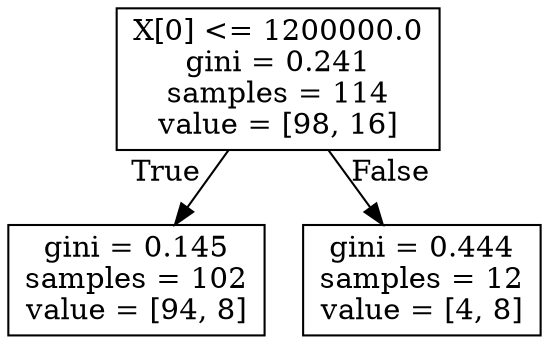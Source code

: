 digraph Tree {
node [shape=box] ;
0 [label="X[0] <= 1200000.0\ngini = 0.241\nsamples = 114\nvalue = [98, 16]"] ;
1 [label="gini = 0.145\nsamples = 102\nvalue = [94, 8]"] ;
0 -> 1 [labeldistance=2.5, labelangle=45, headlabel="True"] ;
2 [label="gini = 0.444\nsamples = 12\nvalue = [4, 8]"] ;
0 -> 2 [labeldistance=2.5, labelangle=-45, headlabel="False"] ;
}